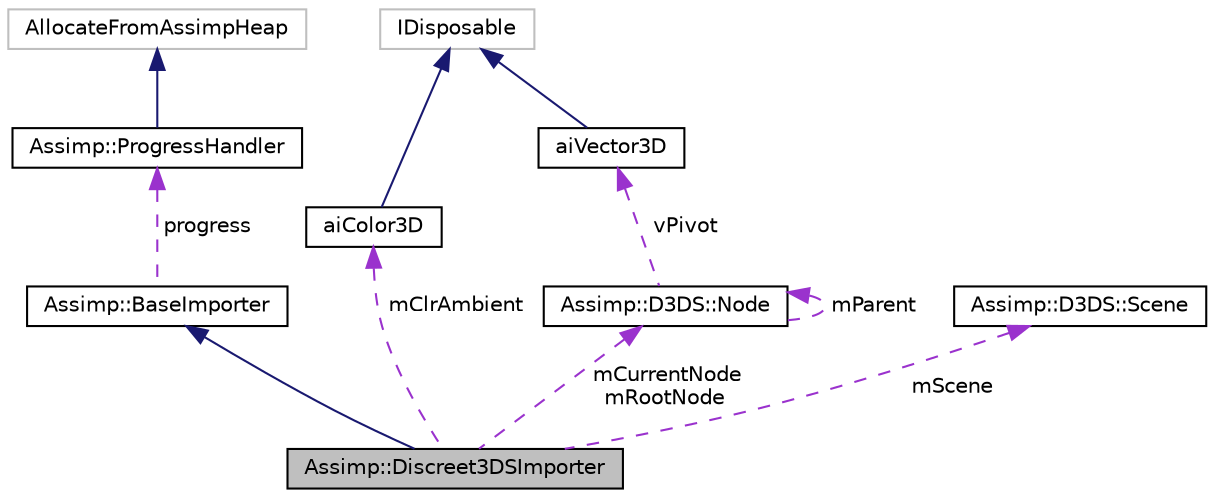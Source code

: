 digraph "Assimp::Discreet3DSImporter"
{
  edge [fontname="Helvetica",fontsize="10",labelfontname="Helvetica",labelfontsize="10"];
  node [fontname="Helvetica",fontsize="10",shape=record];
  Node1 [label="Assimp::Discreet3DSImporter",height=0.2,width=0.4,color="black", fillcolor="grey75", style="filled", fontcolor="black"];
  Node2 -> Node1 [dir="back",color="midnightblue",fontsize="10",style="solid"];
  Node2 [label="Assimp::BaseImporter",height=0.2,width=0.4,color="black", fillcolor="white", style="filled",URL="$class_assimp_1_1_base_importer.html"];
  Node3 -> Node2 [dir="back",color="darkorchid3",fontsize="10",style="dashed",label=" progress" ];
  Node3 [label="Assimp::ProgressHandler",height=0.2,width=0.4,color="black", fillcolor="white", style="filled",URL="$class_assimp_1_1_progress_handler.html",tooltip="CPP-API: Abstract interface for custom progress report receivers. "];
  Node4 -> Node3 [dir="back",color="midnightblue",fontsize="10",style="solid"];
  Node4 [label="AllocateFromAssimpHeap",height=0.2,width=0.4,color="grey75", fillcolor="white", style="filled"];
  Node5 -> Node1 [dir="back",color="darkorchid3",fontsize="10",style="dashed",label=" mClrAmbient" ];
  Node5 [label="aiColor3D",height=0.2,width=0.4,color="black", fillcolor="white", style="filled",URL="$structai_color3_d.html"];
  Node6 -> Node5 [dir="back",color="midnightblue",fontsize="10",style="solid"];
  Node6 [label="IDisposable",height=0.2,width=0.4,color="grey75", fillcolor="white", style="filled"];
  Node7 -> Node1 [dir="back",color="darkorchid3",fontsize="10",style="dashed",label=" mScene" ];
  Node7 [label="Assimp::D3DS::Scene",height=0.2,width=0.4,color="black", fillcolor="white", style="filled",URL="$struct_assimp_1_1_d3_d_s_1_1_scene.html"];
  Node8 -> Node1 [dir="back",color="darkorchid3",fontsize="10",style="dashed",label=" mCurrentNode\nmRootNode" ];
  Node8 [label="Assimp::D3DS::Node",height=0.2,width=0.4,color="black", fillcolor="white", style="filled",URL="$struct_assimp_1_1_d3_d_s_1_1_node.html"];
  Node9 -> Node8 [dir="back",color="darkorchid3",fontsize="10",style="dashed",label=" vPivot" ];
  Node9 [label="aiVector3D",height=0.2,width=0.4,color="black", fillcolor="white", style="filled",URL="$structai_vector3_d.html"];
  Node6 -> Node9 [dir="back",color="midnightblue",fontsize="10",style="solid"];
  Node8 -> Node8 [dir="back",color="darkorchid3",fontsize="10",style="dashed",label=" mParent" ];
}
